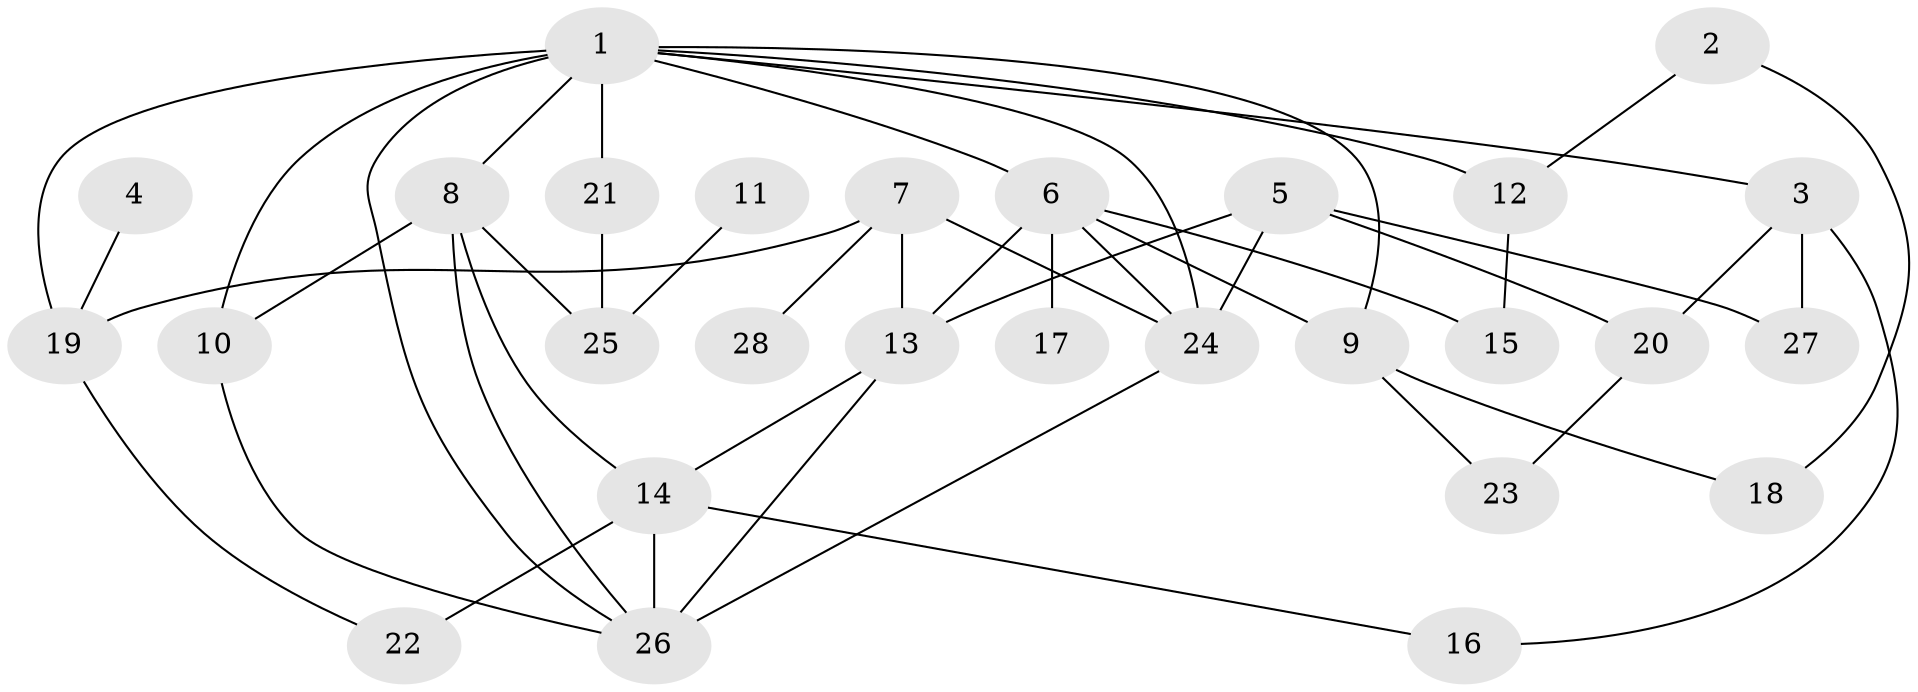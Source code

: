 // original degree distribution, {3: 0.25, 10: 0.017857142857142856, 4: 0.16071428571428573, 6: 0.03571428571428571, 2: 0.2857142857142857, 5: 0.07142857142857142, 1: 0.17857142857142858}
// Generated by graph-tools (version 1.1) at 2025/01/03/09/25 03:01:10]
// undirected, 28 vertices, 47 edges
graph export_dot {
graph [start="1"]
  node [color=gray90,style=filled];
  1;
  2;
  3;
  4;
  5;
  6;
  7;
  8;
  9;
  10;
  11;
  12;
  13;
  14;
  15;
  16;
  17;
  18;
  19;
  20;
  21;
  22;
  23;
  24;
  25;
  26;
  27;
  28;
  1 -- 3 [weight=1.0];
  1 -- 6 [weight=1.0];
  1 -- 8 [weight=1.0];
  1 -- 9 [weight=1.0];
  1 -- 10 [weight=1.0];
  1 -- 12 [weight=1.0];
  1 -- 19 [weight=1.0];
  1 -- 21 [weight=2.0];
  1 -- 24 [weight=1.0];
  1 -- 26 [weight=1.0];
  2 -- 12 [weight=1.0];
  2 -- 18 [weight=1.0];
  3 -- 16 [weight=1.0];
  3 -- 20 [weight=1.0];
  3 -- 27 [weight=2.0];
  4 -- 19 [weight=1.0];
  5 -- 13 [weight=1.0];
  5 -- 20 [weight=1.0];
  5 -- 24 [weight=1.0];
  5 -- 27 [weight=1.0];
  6 -- 9 [weight=1.0];
  6 -- 13 [weight=1.0];
  6 -- 15 [weight=1.0];
  6 -- 17 [weight=1.0];
  6 -- 24 [weight=2.0];
  7 -- 13 [weight=1.0];
  7 -- 19 [weight=1.0];
  7 -- 24 [weight=1.0];
  7 -- 28 [weight=1.0];
  8 -- 10 [weight=1.0];
  8 -- 14 [weight=1.0];
  8 -- 25 [weight=2.0];
  8 -- 26 [weight=1.0];
  9 -- 18 [weight=1.0];
  9 -- 23 [weight=1.0];
  10 -- 26 [weight=1.0];
  11 -- 25 [weight=1.0];
  12 -- 15 [weight=1.0];
  13 -- 14 [weight=1.0];
  13 -- 26 [weight=1.0];
  14 -- 16 [weight=1.0];
  14 -- 22 [weight=1.0];
  14 -- 26 [weight=1.0];
  19 -- 22 [weight=1.0];
  20 -- 23 [weight=1.0];
  21 -- 25 [weight=1.0];
  24 -- 26 [weight=2.0];
}
